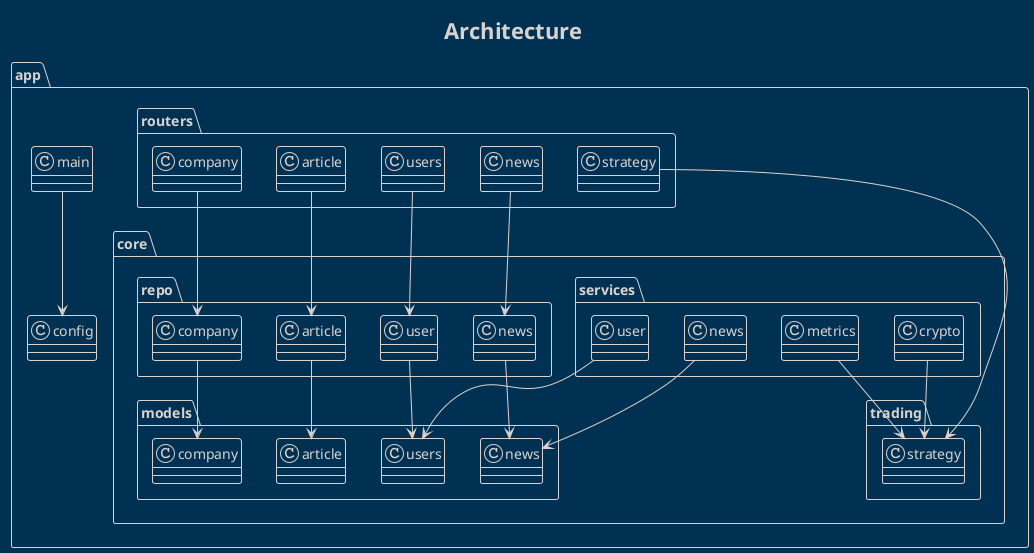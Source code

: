 @startuml
title "Architecture"
!theme blueprint
package "app" {
    class "config"
    class "main"

    package "core" {
        package "repo" {
            class "article"
            class "company"
            class "news"
            class "user"
        }

        repo.article --> models.article
        repo.company --> models.company
        repo.news --> models.news
        repo.user --> models.users

        package "services" {
            class "crypto"
            class "metrics"
            class "news"
            class "user"
        }

        services.crypto --> trading.strategy
        services.metrics --> trading.strategy
        services.news --> models.news
        services.user --> models.users

        package "trading" {
            class "strategy"
        }
    }

    package "routers" {
        class "article"
        class "company"
        class "news"
        class "strategy"
        class "users"
    }

    routers.article --> core.repo.article
    routers.company --> core.repo.company
    routers.news --> core.repo.news
    routers.strategy --> core.trading.strategy
    routers.users --> core.repo.user
}

main --> config
@enduml